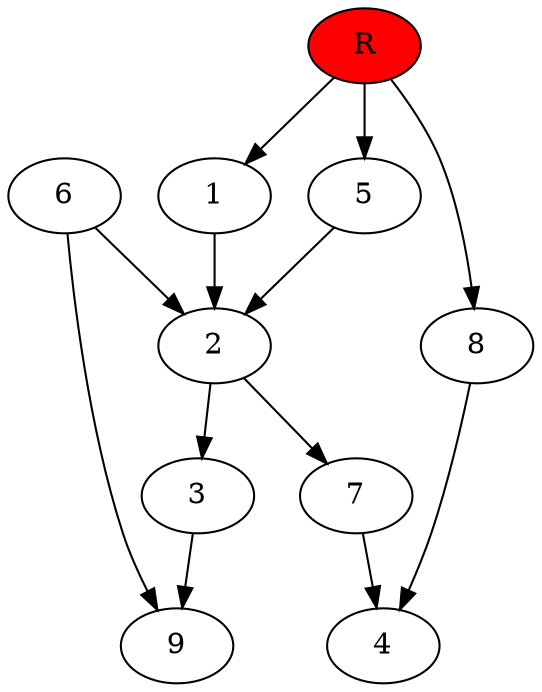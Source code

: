 digraph prb22120 {
	1
	2
	3
	4
	5
	6
	7
	8
	R [fillcolor="#ff0000" style=filled]
	1 -> 2
	2 -> 3
	2 -> 7
	3 -> 9
	5 -> 2
	6 -> 2
	6 -> 9
	7 -> 4
	8 -> 4
	R -> 1
	R -> 5
	R -> 8
}
